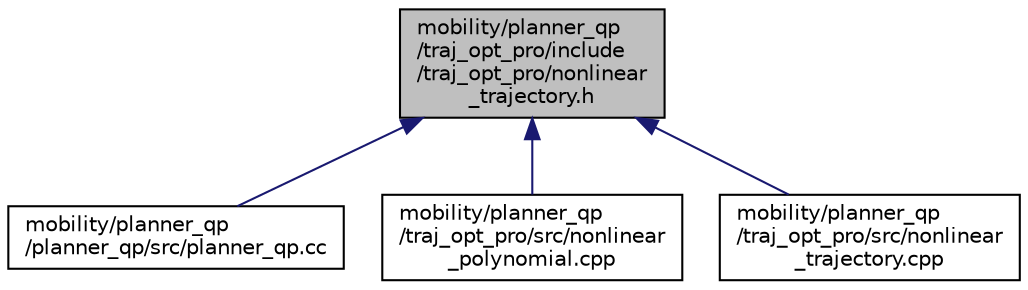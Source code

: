 digraph "mobility/planner_qp/traj_opt_pro/include/traj_opt_pro/nonlinear_trajectory.h"
{
 // LATEX_PDF_SIZE
  edge [fontname="Helvetica",fontsize="10",labelfontname="Helvetica",labelfontsize="10"];
  node [fontname="Helvetica",fontsize="10",shape=record];
  Node1 [label="mobility/planner_qp\l/traj_opt_pro/include\l/traj_opt_pro/nonlinear\l_trajectory.h",height=0.2,width=0.4,color="black", fillcolor="grey75", style="filled", fontcolor="black",tooltip=" "];
  Node1 -> Node2 [dir="back",color="midnightblue",fontsize="10",style="solid",fontname="Helvetica"];
  Node2 [label="mobility/planner_qp\l/planner_qp/src/planner_qp.cc",height=0.2,width=0.4,color="black", fillcolor="white", style="filled",URL="$planner__qp_8cc.html",tooltip=" "];
  Node1 -> Node3 [dir="back",color="midnightblue",fontsize="10",style="solid",fontname="Helvetica"];
  Node3 [label="mobility/planner_qp\l/traj_opt_pro/src/nonlinear\l_polynomial.cpp",height=0.2,width=0.4,color="black", fillcolor="white", style="filled",URL="$nonlinear__polynomial_8cpp.html",tooltip=" "];
  Node1 -> Node4 [dir="back",color="midnightblue",fontsize="10",style="solid",fontname="Helvetica"];
  Node4 [label="mobility/planner_qp\l/traj_opt_pro/src/nonlinear\l_trajectory.cpp",height=0.2,width=0.4,color="black", fillcolor="white", style="filled",URL="$nonlinear__trajectory_8cpp.html",tooltip=" "];
}
